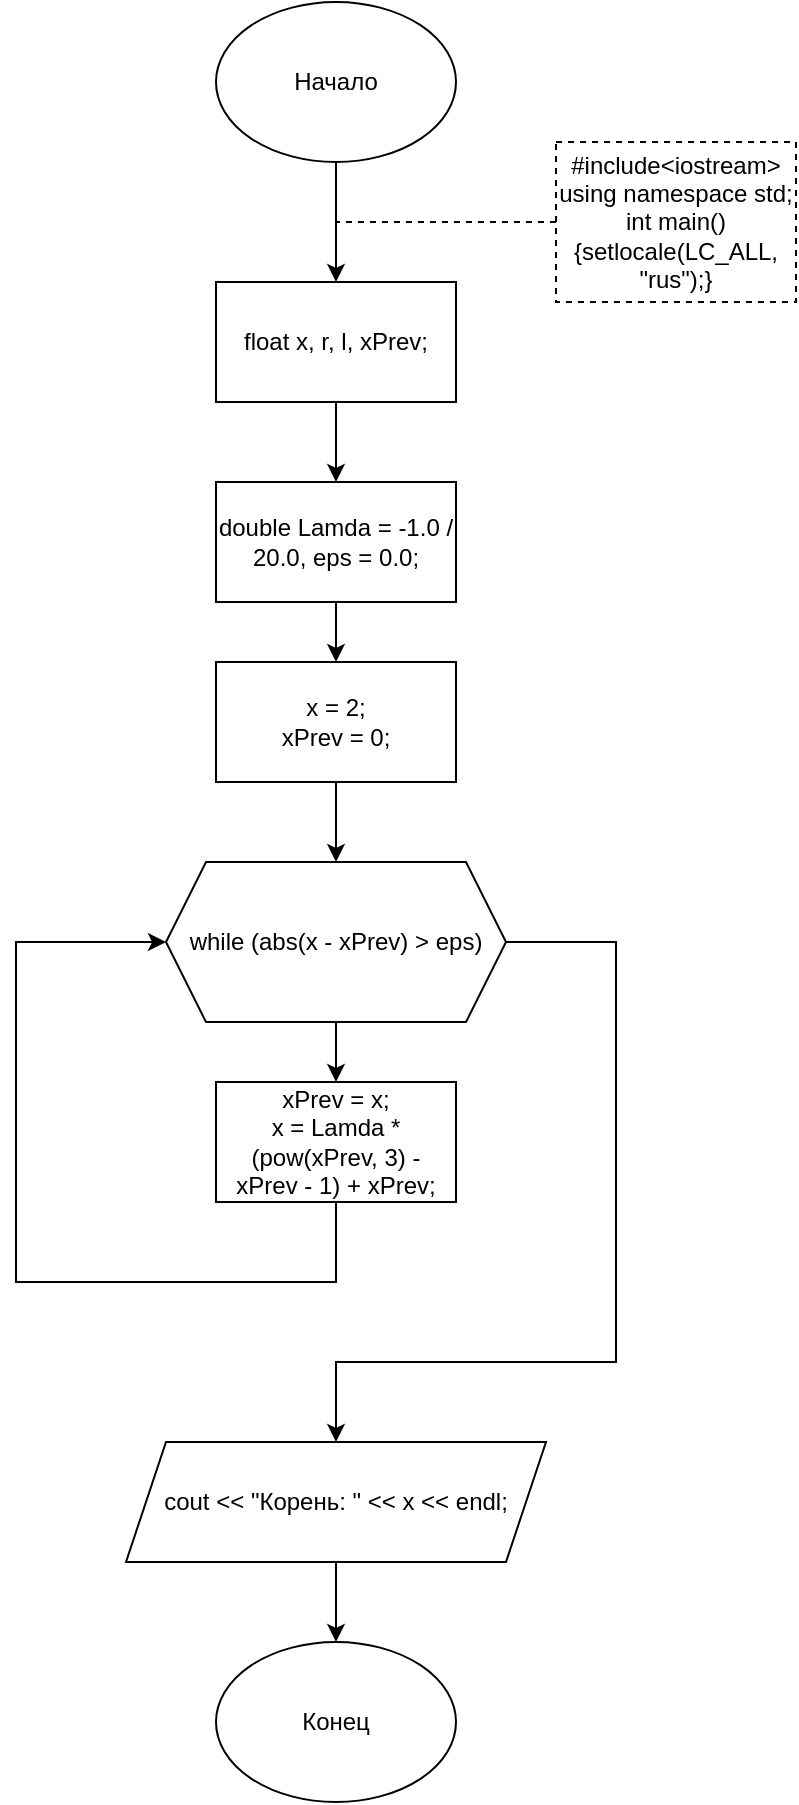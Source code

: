 <mxfile version="15.7.3" type="device"><diagram id="JK5JPQvcetyn2bhBr13T" name="Страница 1"><mxGraphModel dx="1102" dy="905" grid="1" gridSize="10" guides="1" tooltips="1" connect="1" arrows="1" fold="1" page="1" pageScale="1" pageWidth="1654" pageHeight="2336" math="0" shadow="0"><root><mxCell id="0"/><mxCell id="1" parent="0"/><mxCell id="ocsMG5CgDKyOy11KeUCt-1" value="" style="edgeStyle=orthogonalEdgeStyle;rounded=0;orthogonalLoop=1;jettySize=auto;html=1;" edge="1" parent="1" source="ocsMG5CgDKyOy11KeUCt-2" target="ocsMG5CgDKyOy11KeUCt-4"><mxGeometry relative="1" as="geometry"/></mxCell><mxCell id="ocsMG5CgDKyOy11KeUCt-2" value="Начало" style="ellipse;whiteSpace=wrap;html=1;" vertex="1" parent="1"><mxGeometry x="360" y="80" width="120" height="80" as="geometry"/></mxCell><mxCell id="ocsMG5CgDKyOy11KeUCt-21" value="" style="edgeStyle=orthogonalEdgeStyle;rounded=0;orthogonalLoop=1;jettySize=auto;html=1;" edge="1" parent="1" source="ocsMG5CgDKyOy11KeUCt-4" target="ocsMG5CgDKyOy11KeUCt-20"><mxGeometry relative="1" as="geometry"/></mxCell><mxCell id="ocsMG5CgDKyOy11KeUCt-4" value="&lt;span&gt;&#9;&lt;/span&gt;float x, r, l, xPrev;" style="rounded=0;whiteSpace=wrap;html=1;" vertex="1" parent="1"><mxGeometry x="360" y="220" width="120" height="60" as="geometry"/></mxCell><mxCell id="ocsMG5CgDKyOy11KeUCt-5" value="&lt;div&gt;#include&amp;lt;iostream&amp;gt;&lt;/div&gt;&lt;div&gt;using namespace std;&lt;/div&gt;&lt;div&gt;int main(){setlocale(LC_ALL, &quot;rus&quot;);}&lt;/div&gt;" style="rounded=0;whiteSpace=wrap;html=1;dashed=1;" vertex="1" parent="1"><mxGeometry x="530" y="150" width="120" height="80" as="geometry"/></mxCell><mxCell id="ocsMG5CgDKyOy11KeUCt-6" value="" style="endArrow=none;dashed=1;html=1;rounded=0;exitX=0;exitY=0.5;exitDx=0;exitDy=0;" edge="1" parent="1" source="ocsMG5CgDKyOy11KeUCt-5"><mxGeometry width="50" height="50" relative="1" as="geometry"><mxPoint x="410" y="510" as="sourcePoint"/><mxPoint x="420" y="190" as="targetPoint"/></mxGeometry></mxCell><mxCell id="ocsMG5CgDKyOy11KeUCt-8" value="" style="edgeStyle=orthogonalEdgeStyle;rounded=0;orthogonalLoop=1;jettySize=auto;html=1;exitX=0.5;exitY=1;exitDx=0;exitDy=0;" edge="1" parent="1" source="ocsMG5CgDKyOy11KeUCt-22" target="ocsMG5CgDKyOy11KeUCt-11"><mxGeometry relative="1" as="geometry"><mxPoint x="420" y="510" as="sourcePoint"/></mxGeometry></mxCell><mxCell id="ocsMG5CgDKyOy11KeUCt-9" value="" style="edgeStyle=orthogonalEdgeStyle;rounded=0;orthogonalLoop=1;jettySize=auto;html=1;" edge="1" parent="1" source="ocsMG5CgDKyOy11KeUCt-11"><mxGeometry relative="1" as="geometry"><mxPoint x="420" y="620" as="targetPoint"/></mxGeometry></mxCell><mxCell id="ocsMG5CgDKyOy11KeUCt-26" style="edgeStyle=orthogonalEdgeStyle;rounded=0;orthogonalLoop=1;jettySize=auto;html=1;entryX=0.5;entryY=0;entryDx=0;entryDy=0;" edge="1" parent="1" source="ocsMG5CgDKyOy11KeUCt-11" target="ocsMG5CgDKyOy11KeUCt-27"><mxGeometry relative="1" as="geometry"><Array as="points"><mxPoint x="560" y="550"/><mxPoint x="560" y="760"/><mxPoint x="420" y="760"/></Array></mxGeometry></mxCell><mxCell id="ocsMG5CgDKyOy11KeUCt-11" value="&lt;span&gt;&#9;&lt;/span&gt;while (abs(x - xPrev) &amp;gt; eps)" style="shape=hexagon;perimeter=hexagonPerimeter2;whiteSpace=wrap;html=1;fixedSize=1;" vertex="1" parent="1"><mxGeometry x="335" y="510" width="170" height="80" as="geometry"/></mxCell><mxCell id="ocsMG5CgDKyOy11KeUCt-17" style="edgeStyle=orthogonalEdgeStyle;rounded=0;orthogonalLoop=1;jettySize=auto;html=1;entryX=0;entryY=0.5;entryDx=0;entryDy=0;exitX=0.5;exitY=1;exitDx=0;exitDy=0;" edge="1" parent="1" source="ocsMG5CgDKyOy11KeUCt-24" target="ocsMG5CgDKyOy11KeUCt-11"><mxGeometry relative="1" as="geometry"><Array as="points"><mxPoint x="420" y="720"/><mxPoint x="260" y="720"/><mxPoint x="260" y="550"/></Array><mxPoint x="370" y="890" as="sourcePoint"/></mxGeometry></mxCell><mxCell id="ocsMG5CgDKyOy11KeUCt-23" value="" style="edgeStyle=orthogonalEdgeStyle;rounded=0;orthogonalLoop=1;jettySize=auto;html=1;" edge="1" parent="1" source="ocsMG5CgDKyOy11KeUCt-20" target="ocsMG5CgDKyOy11KeUCt-22"><mxGeometry relative="1" as="geometry"/></mxCell><mxCell id="ocsMG5CgDKyOy11KeUCt-20" value="double Lamda = -1.0 / 20.0, eps = 0.0;" style="rounded=0;whiteSpace=wrap;html=1;" vertex="1" parent="1"><mxGeometry x="360" y="320" width="120" height="60" as="geometry"/></mxCell><mxCell id="ocsMG5CgDKyOy11KeUCt-22" value="x = 2;&lt;br&gt;xPrev = 0;" style="whiteSpace=wrap;html=1;rounded=0;" vertex="1" parent="1"><mxGeometry x="360" y="410" width="120" height="60" as="geometry"/></mxCell><mxCell id="ocsMG5CgDKyOy11KeUCt-24" value="&lt;div&gt;xPrev = x;&lt;/div&gt;&lt;div&gt;&lt;span&gt;&#9;&#9;&lt;/span&gt;x = Lamda * (pow(xPrev, 3) - xPrev - 1) + xPrev;&lt;/div&gt;" style="rounded=0;whiteSpace=wrap;html=1;" vertex="1" parent="1"><mxGeometry x="360" y="620" width="120" height="60" as="geometry"/></mxCell><mxCell id="ocsMG5CgDKyOy11KeUCt-19" value="Конец" style="ellipse;whiteSpace=wrap;html=1;" vertex="1" parent="1"><mxGeometry x="360" y="900" width="120" height="80" as="geometry"/></mxCell><mxCell id="ocsMG5CgDKyOy11KeUCt-28" value="" style="edgeStyle=orthogonalEdgeStyle;rounded=0;orthogonalLoop=1;jettySize=auto;html=1;" edge="1" parent="1" source="ocsMG5CgDKyOy11KeUCt-27" target="ocsMG5CgDKyOy11KeUCt-19"><mxGeometry relative="1" as="geometry"/></mxCell><mxCell id="ocsMG5CgDKyOy11KeUCt-27" value="cout &lt;&lt; &quot;Корень: &quot; &lt;&lt; x &lt;&lt; endl;" style="shape=parallelogram;perimeter=parallelogramPerimeter;whiteSpace=wrap;html=1;fixedSize=1;" vertex="1" parent="1"><mxGeometry x="315" y="800" width="210" height="60" as="geometry"/></mxCell></root></mxGraphModel></diagram></mxfile>